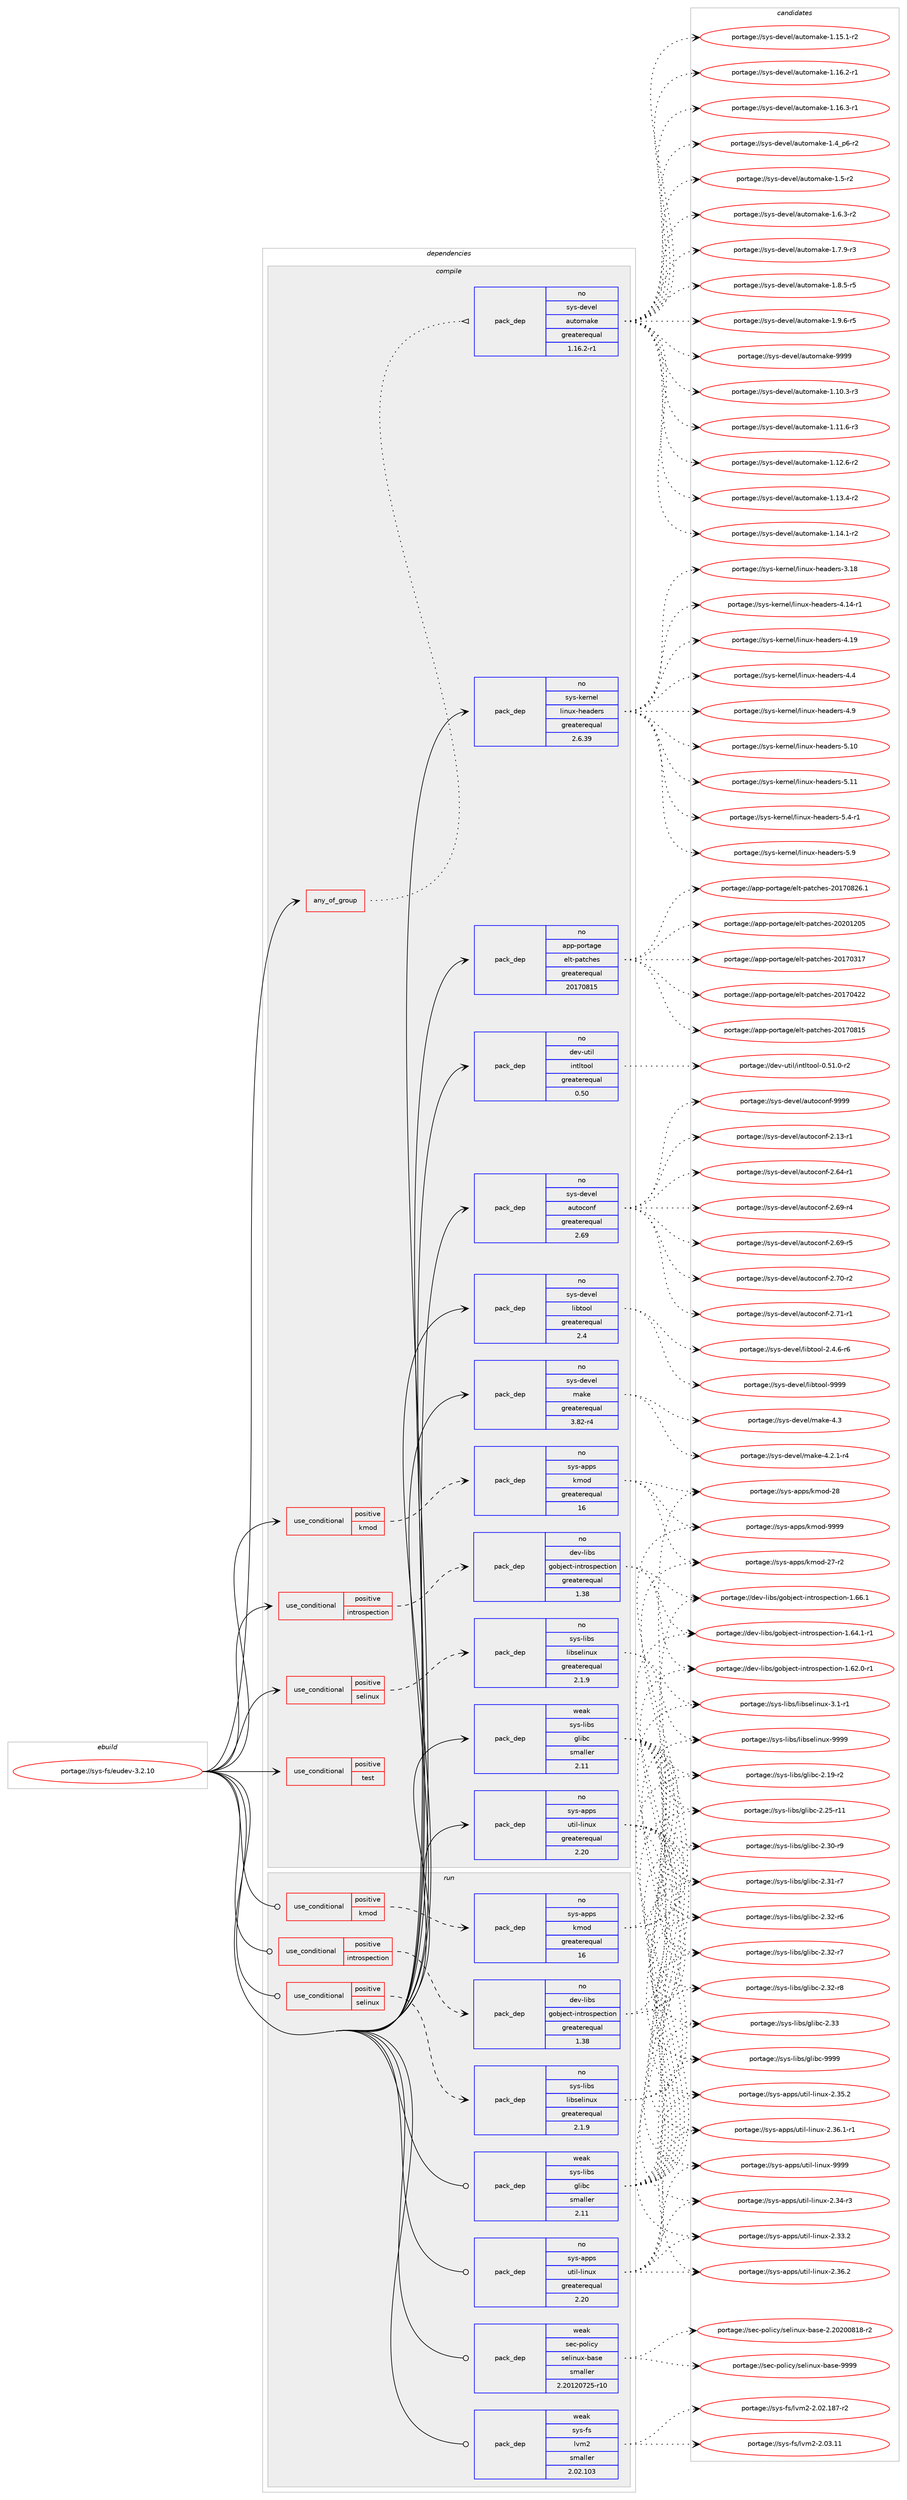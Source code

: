 digraph prolog {

# *************
# Graph options
# *************

newrank=true;
concentrate=true;
compound=true;
graph [rankdir=LR,fontname=Helvetica,fontsize=10,ranksep=1.5];#, ranksep=2.5, nodesep=0.2];
edge  [arrowhead=vee];
node  [fontname=Helvetica,fontsize=10];

# **********
# The ebuild
# **********

subgraph cluster_leftcol {
color=gray;
rank=same;
label=<<i>ebuild</i>>;
id [label="portage://sys-fs/eudev-3.2.10", color=red, width=4, href="../sys-fs/eudev-3.2.10.svg"];
}

# ****************
# The dependencies
# ****************

subgraph cluster_midcol {
color=gray;
label=<<i>dependencies</i>>;
subgraph cluster_compile {
fillcolor="#eeeeee";
style=filled;
label=<<i>compile</i>>;
subgraph any49 {
dependency2953 [label=<<TABLE BORDER="0" CELLBORDER="1" CELLSPACING="0" CELLPADDING="4"><TR><TD CELLPADDING="10">any_of_group</TD></TR></TABLE>>, shape=none, color=red];subgraph pack943 {
dependency2954 [label=<<TABLE BORDER="0" CELLBORDER="1" CELLSPACING="0" CELLPADDING="4" WIDTH="220"><TR><TD ROWSPAN="6" CELLPADDING="30">pack_dep</TD></TR><TR><TD WIDTH="110">no</TD></TR><TR><TD>sys-devel</TD></TR><TR><TD>automake</TD></TR><TR><TD>greaterequal</TD></TR><TR><TD>1.16.2-r1</TD></TR></TABLE>>, shape=none, color=blue];
}
dependency2953:e -> dependency2954:w [weight=20,style="dotted",arrowhead="oinv"];
}
id:e -> dependency2953:w [weight=20,style="solid",arrowhead="vee"];
subgraph cond1961 {
dependency2955 [label=<<TABLE BORDER="0" CELLBORDER="1" CELLSPACING="0" CELLPADDING="4"><TR><TD ROWSPAN="3" CELLPADDING="10">use_conditional</TD></TR><TR><TD>positive</TD></TR><TR><TD>introspection</TD></TR></TABLE>>, shape=none, color=red];
subgraph pack944 {
dependency2956 [label=<<TABLE BORDER="0" CELLBORDER="1" CELLSPACING="0" CELLPADDING="4" WIDTH="220"><TR><TD ROWSPAN="6" CELLPADDING="30">pack_dep</TD></TR><TR><TD WIDTH="110">no</TD></TR><TR><TD>dev-libs</TD></TR><TR><TD>gobject-introspection</TD></TR><TR><TD>greaterequal</TD></TR><TR><TD>1.38</TD></TR></TABLE>>, shape=none, color=blue];
}
dependency2955:e -> dependency2956:w [weight=20,style="dashed",arrowhead="vee"];
}
id:e -> dependency2955:w [weight=20,style="solid",arrowhead="vee"];
subgraph cond1962 {
dependency2957 [label=<<TABLE BORDER="0" CELLBORDER="1" CELLSPACING="0" CELLPADDING="4"><TR><TD ROWSPAN="3" CELLPADDING="10">use_conditional</TD></TR><TR><TD>positive</TD></TR><TR><TD>kmod</TD></TR></TABLE>>, shape=none, color=red];
subgraph pack945 {
dependency2958 [label=<<TABLE BORDER="0" CELLBORDER="1" CELLSPACING="0" CELLPADDING="4" WIDTH="220"><TR><TD ROWSPAN="6" CELLPADDING="30">pack_dep</TD></TR><TR><TD WIDTH="110">no</TD></TR><TR><TD>sys-apps</TD></TR><TR><TD>kmod</TD></TR><TR><TD>greaterequal</TD></TR><TR><TD>16</TD></TR></TABLE>>, shape=none, color=blue];
}
dependency2957:e -> dependency2958:w [weight=20,style="dashed",arrowhead="vee"];
}
id:e -> dependency2957:w [weight=20,style="solid",arrowhead="vee"];
subgraph cond1963 {
dependency2959 [label=<<TABLE BORDER="0" CELLBORDER="1" CELLSPACING="0" CELLPADDING="4"><TR><TD ROWSPAN="3" CELLPADDING="10">use_conditional</TD></TR><TR><TD>positive</TD></TR><TR><TD>selinux</TD></TR></TABLE>>, shape=none, color=red];
subgraph pack946 {
dependency2960 [label=<<TABLE BORDER="0" CELLBORDER="1" CELLSPACING="0" CELLPADDING="4" WIDTH="220"><TR><TD ROWSPAN="6" CELLPADDING="30">pack_dep</TD></TR><TR><TD WIDTH="110">no</TD></TR><TR><TD>sys-libs</TD></TR><TR><TD>libselinux</TD></TR><TR><TD>greaterequal</TD></TR><TR><TD>2.1.9</TD></TR></TABLE>>, shape=none, color=blue];
}
dependency2959:e -> dependency2960:w [weight=20,style="dashed",arrowhead="vee"];
}
id:e -> dependency2959:w [weight=20,style="solid",arrowhead="vee"];
subgraph cond1964 {
dependency2961 [label=<<TABLE BORDER="0" CELLBORDER="1" CELLSPACING="0" CELLPADDING="4"><TR><TD ROWSPAN="3" CELLPADDING="10">use_conditional</TD></TR><TR><TD>positive</TD></TR><TR><TD>test</TD></TR></TABLE>>, shape=none, color=red];
# *** BEGIN UNKNOWN DEPENDENCY TYPE (TODO) ***
# dependency2961 -> package_dependency(portage://sys-fs/eudev-3.2.10,install,no,app-text,tree,none,[,,],[],[])
# *** END UNKNOWN DEPENDENCY TYPE (TODO) ***

# *** BEGIN UNKNOWN DEPENDENCY TYPE (TODO) ***
# dependency2961 -> package_dependency(portage://sys-fs/eudev-3.2.10,install,no,dev-lang,perl,none,[,,],[],[])
# *** END UNKNOWN DEPENDENCY TYPE (TODO) ***

}
id:e -> dependency2961:w [weight=20,style="solid",arrowhead="vee"];
subgraph pack947 {
dependency2962 [label=<<TABLE BORDER="0" CELLBORDER="1" CELLSPACING="0" CELLPADDING="4" WIDTH="220"><TR><TD ROWSPAN="6" CELLPADDING="30">pack_dep</TD></TR><TR><TD WIDTH="110">no</TD></TR><TR><TD>app-portage</TD></TR><TR><TD>elt-patches</TD></TR><TR><TD>greaterequal</TD></TR><TR><TD>20170815</TD></TR></TABLE>>, shape=none, color=blue];
}
id:e -> dependency2962:w [weight=20,style="solid",arrowhead="vee"];
# *** BEGIN UNKNOWN DEPENDENCY TYPE (TODO) ***
# id -> package_dependency(portage://sys-fs/eudev-3.2.10,install,no,dev-util,gperf,none,[,,],[],[])
# *** END UNKNOWN DEPENDENCY TYPE (TODO) ***

subgraph pack948 {
dependency2963 [label=<<TABLE BORDER="0" CELLBORDER="1" CELLSPACING="0" CELLPADDING="4" WIDTH="220"><TR><TD ROWSPAN="6" CELLPADDING="30">pack_dep</TD></TR><TR><TD WIDTH="110">no</TD></TR><TR><TD>dev-util</TD></TR><TR><TD>intltool</TD></TR><TR><TD>greaterequal</TD></TR><TR><TD>0.50</TD></TR></TABLE>>, shape=none, color=blue];
}
id:e -> dependency2963:w [weight=20,style="solid",arrowhead="vee"];
subgraph pack949 {
dependency2964 [label=<<TABLE BORDER="0" CELLBORDER="1" CELLSPACING="0" CELLPADDING="4" WIDTH="220"><TR><TD ROWSPAN="6" CELLPADDING="30">pack_dep</TD></TR><TR><TD WIDTH="110">no</TD></TR><TR><TD>sys-apps</TD></TR><TR><TD>util-linux</TD></TR><TR><TD>greaterequal</TD></TR><TR><TD>2.20</TD></TR></TABLE>>, shape=none, color=blue];
}
id:e -> dependency2964:w [weight=20,style="solid",arrowhead="vee"];
subgraph pack950 {
dependency2965 [label=<<TABLE BORDER="0" CELLBORDER="1" CELLSPACING="0" CELLPADDING="4" WIDTH="220"><TR><TD ROWSPAN="6" CELLPADDING="30">pack_dep</TD></TR><TR><TD WIDTH="110">no</TD></TR><TR><TD>sys-devel</TD></TR><TR><TD>autoconf</TD></TR><TR><TD>greaterequal</TD></TR><TR><TD>2.69</TD></TR></TABLE>>, shape=none, color=blue];
}
id:e -> dependency2965:w [weight=20,style="solid",arrowhead="vee"];
subgraph pack951 {
dependency2966 [label=<<TABLE BORDER="0" CELLBORDER="1" CELLSPACING="0" CELLPADDING="4" WIDTH="220"><TR><TD ROWSPAN="6" CELLPADDING="30">pack_dep</TD></TR><TR><TD WIDTH="110">no</TD></TR><TR><TD>sys-devel</TD></TR><TR><TD>libtool</TD></TR><TR><TD>greaterequal</TD></TR><TR><TD>2.4</TD></TR></TABLE>>, shape=none, color=blue];
}
id:e -> dependency2966:w [weight=20,style="solid",arrowhead="vee"];
subgraph pack952 {
dependency2967 [label=<<TABLE BORDER="0" CELLBORDER="1" CELLSPACING="0" CELLPADDING="4" WIDTH="220"><TR><TD ROWSPAN="6" CELLPADDING="30">pack_dep</TD></TR><TR><TD WIDTH="110">no</TD></TR><TR><TD>sys-devel</TD></TR><TR><TD>make</TD></TR><TR><TD>greaterequal</TD></TR><TR><TD>3.82-r4</TD></TR></TABLE>>, shape=none, color=blue];
}
id:e -> dependency2967:w [weight=20,style="solid",arrowhead="vee"];
subgraph pack953 {
dependency2968 [label=<<TABLE BORDER="0" CELLBORDER="1" CELLSPACING="0" CELLPADDING="4" WIDTH="220"><TR><TD ROWSPAN="6" CELLPADDING="30">pack_dep</TD></TR><TR><TD WIDTH="110">no</TD></TR><TR><TD>sys-kernel</TD></TR><TR><TD>linux-headers</TD></TR><TR><TD>greaterequal</TD></TR><TR><TD>2.6.39</TD></TR></TABLE>>, shape=none, color=blue];
}
id:e -> dependency2968:w [weight=20,style="solid",arrowhead="vee"];
# *** BEGIN UNKNOWN DEPENDENCY TYPE (TODO) ***
# id -> package_dependency(portage://sys-fs/eudev-3.2.10,install,no,virtual,os-headers,none,[,,],[],[])
# *** END UNKNOWN DEPENDENCY TYPE (TODO) ***

# *** BEGIN UNKNOWN DEPENDENCY TYPE (TODO) ***
# id -> package_dependency(portage://sys-fs/eudev-3.2.10,install,no,virtual,pkgconfig,none,[,,],[],[])
# *** END UNKNOWN DEPENDENCY TYPE (TODO) ***

# *** BEGIN UNKNOWN DEPENDENCY TYPE (TODO) ***
# id -> package_dependency(portage://sys-fs/eudev-3.2.10,install,weak,sys-apps,gentoo-systemd-integration,none,[,,],[],[])
# *** END UNKNOWN DEPENDENCY TYPE (TODO) ***

# *** BEGIN UNKNOWN DEPENDENCY TYPE (TODO) ***
# id -> package_dependency(portage://sys-fs/eudev-3.2.10,install,weak,sys-apps,systemd,none,[,,],[],[])
# *** END UNKNOWN DEPENDENCY TYPE (TODO) ***

subgraph pack954 {
dependency2969 [label=<<TABLE BORDER="0" CELLBORDER="1" CELLSPACING="0" CELLPADDING="4" WIDTH="220"><TR><TD ROWSPAN="6" CELLPADDING="30">pack_dep</TD></TR><TR><TD WIDTH="110">weak</TD></TR><TR><TD>sys-libs</TD></TR><TR><TD>glibc</TD></TR><TR><TD>smaller</TD></TR><TR><TD>2.11</TD></TR></TABLE>>, shape=none, color=blue];
}
id:e -> dependency2969:w [weight=20,style="solid",arrowhead="vee"];
}
subgraph cluster_compileandrun {
fillcolor="#eeeeee";
style=filled;
label=<<i>compile and run</i>>;
}
subgraph cluster_run {
fillcolor="#eeeeee";
style=filled;
label=<<i>run</i>>;
subgraph cond1965 {
dependency2970 [label=<<TABLE BORDER="0" CELLBORDER="1" CELLSPACING="0" CELLPADDING="4"><TR><TD ROWSPAN="3" CELLPADDING="10">use_conditional</TD></TR><TR><TD>positive</TD></TR><TR><TD>introspection</TD></TR></TABLE>>, shape=none, color=red];
subgraph pack955 {
dependency2971 [label=<<TABLE BORDER="0" CELLBORDER="1" CELLSPACING="0" CELLPADDING="4" WIDTH="220"><TR><TD ROWSPAN="6" CELLPADDING="30">pack_dep</TD></TR><TR><TD WIDTH="110">no</TD></TR><TR><TD>dev-libs</TD></TR><TR><TD>gobject-introspection</TD></TR><TR><TD>greaterequal</TD></TR><TR><TD>1.38</TD></TR></TABLE>>, shape=none, color=blue];
}
dependency2970:e -> dependency2971:w [weight=20,style="dashed",arrowhead="vee"];
}
id:e -> dependency2970:w [weight=20,style="solid",arrowhead="odot"];
subgraph cond1966 {
dependency2972 [label=<<TABLE BORDER="0" CELLBORDER="1" CELLSPACING="0" CELLPADDING="4"><TR><TD ROWSPAN="3" CELLPADDING="10">use_conditional</TD></TR><TR><TD>positive</TD></TR><TR><TD>kmod</TD></TR></TABLE>>, shape=none, color=red];
subgraph pack956 {
dependency2973 [label=<<TABLE BORDER="0" CELLBORDER="1" CELLSPACING="0" CELLPADDING="4" WIDTH="220"><TR><TD ROWSPAN="6" CELLPADDING="30">pack_dep</TD></TR><TR><TD WIDTH="110">no</TD></TR><TR><TD>sys-apps</TD></TR><TR><TD>kmod</TD></TR><TR><TD>greaterequal</TD></TR><TR><TD>16</TD></TR></TABLE>>, shape=none, color=blue];
}
dependency2972:e -> dependency2973:w [weight=20,style="dashed",arrowhead="vee"];
}
id:e -> dependency2972:w [weight=20,style="solid",arrowhead="odot"];
subgraph cond1967 {
dependency2974 [label=<<TABLE BORDER="0" CELLBORDER="1" CELLSPACING="0" CELLPADDING="4"><TR><TD ROWSPAN="3" CELLPADDING="10">use_conditional</TD></TR><TR><TD>positive</TD></TR><TR><TD>selinux</TD></TR></TABLE>>, shape=none, color=red];
subgraph pack957 {
dependency2975 [label=<<TABLE BORDER="0" CELLBORDER="1" CELLSPACING="0" CELLPADDING="4" WIDTH="220"><TR><TD ROWSPAN="6" CELLPADDING="30">pack_dep</TD></TR><TR><TD WIDTH="110">no</TD></TR><TR><TD>sys-libs</TD></TR><TR><TD>libselinux</TD></TR><TR><TD>greaterequal</TD></TR><TR><TD>2.1.9</TD></TR></TABLE>>, shape=none, color=blue];
}
dependency2974:e -> dependency2975:w [weight=20,style="dashed",arrowhead="vee"];
}
id:e -> dependency2974:w [weight=20,style="solid",arrowhead="odot"];
# *** BEGIN UNKNOWN DEPENDENCY TYPE (TODO) ***
# id -> package_dependency(portage://sys-fs/eudev-3.2.10,run,no,acct-group,input,none,[,,],[],[])
# *** END UNKNOWN DEPENDENCY TYPE (TODO) ***

# *** BEGIN UNKNOWN DEPENDENCY TYPE (TODO) ***
# id -> package_dependency(portage://sys-fs/eudev-3.2.10,run,no,acct-group,kvm,none,[,,],[],[])
# *** END UNKNOWN DEPENDENCY TYPE (TODO) ***

# *** BEGIN UNKNOWN DEPENDENCY TYPE (TODO) ***
# id -> package_dependency(portage://sys-fs/eudev-3.2.10,run,no,acct-group,render,none,[,,],[],[])
# *** END UNKNOWN DEPENDENCY TYPE (TODO) ***

subgraph pack958 {
dependency2976 [label=<<TABLE BORDER="0" CELLBORDER="1" CELLSPACING="0" CELLPADDING="4" WIDTH="220"><TR><TD ROWSPAN="6" CELLPADDING="30">pack_dep</TD></TR><TR><TD WIDTH="110">no</TD></TR><TR><TD>sys-apps</TD></TR><TR><TD>util-linux</TD></TR><TR><TD>greaterequal</TD></TR><TR><TD>2.20</TD></TR></TABLE>>, shape=none, color=blue];
}
id:e -> dependency2976:w [weight=20,style="solid",arrowhead="odot"];
subgraph pack959 {
dependency2977 [label=<<TABLE BORDER="0" CELLBORDER="1" CELLSPACING="0" CELLPADDING="4" WIDTH="220"><TR><TD ROWSPAN="6" CELLPADDING="30">pack_dep</TD></TR><TR><TD WIDTH="110">weak</TD></TR><TR><TD>sec-policy</TD></TR><TR><TD>selinux-base</TD></TR><TR><TD>smaller</TD></TR><TR><TD>2.20120725-r10</TD></TR></TABLE>>, shape=none, color=blue];
}
id:e -> dependency2977:w [weight=20,style="solid",arrowhead="odot"];
# *** BEGIN UNKNOWN DEPENDENCY TYPE (TODO) ***
# id -> package_dependency(portage://sys-fs/eudev-3.2.10,run,weak,sys-apps,gentoo-systemd-integration,none,[,,],[],[])
# *** END UNKNOWN DEPENDENCY TYPE (TODO) ***

# *** BEGIN UNKNOWN DEPENDENCY TYPE (TODO) ***
# id -> package_dependency(portage://sys-fs/eudev-3.2.10,run,weak,sys-apps,systemd,none,[,,],[],[])
# *** END UNKNOWN DEPENDENCY TYPE (TODO) ***

subgraph pack960 {
dependency2978 [label=<<TABLE BORDER="0" CELLBORDER="1" CELLSPACING="0" CELLPADDING="4" WIDTH="220"><TR><TD ROWSPAN="6" CELLPADDING="30">pack_dep</TD></TR><TR><TD WIDTH="110">weak</TD></TR><TR><TD>sys-fs</TD></TR><TR><TD>lvm2</TD></TR><TR><TD>smaller</TD></TR><TR><TD>2.02.103</TD></TR></TABLE>>, shape=none, color=blue];
}
id:e -> dependency2978:w [weight=20,style="solid",arrowhead="odot"];
# *** BEGIN UNKNOWN DEPENDENCY TYPE (TODO) ***
# id -> package_dependency(portage://sys-fs/eudev-3.2.10,run,weak,sys-fs,udev,none,[,,],[],[])
# *** END UNKNOWN DEPENDENCY TYPE (TODO) ***

subgraph pack961 {
dependency2979 [label=<<TABLE BORDER="0" CELLBORDER="1" CELLSPACING="0" CELLPADDING="4" WIDTH="220"><TR><TD ROWSPAN="6" CELLPADDING="30">pack_dep</TD></TR><TR><TD WIDTH="110">weak</TD></TR><TR><TD>sys-libs</TD></TR><TR><TD>glibc</TD></TR><TR><TD>smaller</TD></TR><TR><TD>2.11</TD></TR></TABLE>>, shape=none, color=blue];
}
id:e -> dependency2979:w [weight=20,style="solid",arrowhead="odot"];
}
}

# **************
# The candidates
# **************

subgraph cluster_choices {
rank=same;
color=gray;
label=<<i>candidates</i>>;

subgraph choice943 {
color=black;
nodesep=1;
choice11512111545100101118101108479711711611110997107101454946494846514511451 [label="portage://sys-devel/automake-1.10.3-r3", color=red, width=4,href="../sys-devel/automake-1.10.3-r3.svg"];
choice11512111545100101118101108479711711611110997107101454946494946544511451 [label="portage://sys-devel/automake-1.11.6-r3", color=red, width=4,href="../sys-devel/automake-1.11.6-r3.svg"];
choice11512111545100101118101108479711711611110997107101454946495046544511450 [label="portage://sys-devel/automake-1.12.6-r2", color=red, width=4,href="../sys-devel/automake-1.12.6-r2.svg"];
choice11512111545100101118101108479711711611110997107101454946495146524511450 [label="portage://sys-devel/automake-1.13.4-r2", color=red, width=4,href="../sys-devel/automake-1.13.4-r2.svg"];
choice11512111545100101118101108479711711611110997107101454946495246494511450 [label="portage://sys-devel/automake-1.14.1-r2", color=red, width=4,href="../sys-devel/automake-1.14.1-r2.svg"];
choice11512111545100101118101108479711711611110997107101454946495346494511450 [label="portage://sys-devel/automake-1.15.1-r2", color=red, width=4,href="../sys-devel/automake-1.15.1-r2.svg"];
choice11512111545100101118101108479711711611110997107101454946495446504511449 [label="portage://sys-devel/automake-1.16.2-r1", color=red, width=4,href="../sys-devel/automake-1.16.2-r1.svg"];
choice11512111545100101118101108479711711611110997107101454946495446514511449 [label="portage://sys-devel/automake-1.16.3-r1", color=red, width=4,href="../sys-devel/automake-1.16.3-r1.svg"];
choice115121115451001011181011084797117116111109971071014549465295112544511450 [label="portage://sys-devel/automake-1.4_p6-r2", color=red, width=4,href="../sys-devel/automake-1.4_p6-r2.svg"];
choice11512111545100101118101108479711711611110997107101454946534511450 [label="portage://sys-devel/automake-1.5-r2", color=red, width=4,href="../sys-devel/automake-1.5-r2.svg"];
choice115121115451001011181011084797117116111109971071014549465446514511450 [label="portage://sys-devel/automake-1.6.3-r2", color=red, width=4,href="../sys-devel/automake-1.6.3-r2.svg"];
choice115121115451001011181011084797117116111109971071014549465546574511451 [label="portage://sys-devel/automake-1.7.9-r3", color=red, width=4,href="../sys-devel/automake-1.7.9-r3.svg"];
choice115121115451001011181011084797117116111109971071014549465646534511453 [label="portage://sys-devel/automake-1.8.5-r5", color=red, width=4,href="../sys-devel/automake-1.8.5-r5.svg"];
choice115121115451001011181011084797117116111109971071014549465746544511453 [label="portage://sys-devel/automake-1.9.6-r5", color=red, width=4,href="../sys-devel/automake-1.9.6-r5.svg"];
choice115121115451001011181011084797117116111109971071014557575757 [label="portage://sys-devel/automake-9999", color=red, width=4,href="../sys-devel/automake-9999.svg"];
dependency2954:e -> choice11512111545100101118101108479711711611110997107101454946494846514511451:w [style=dotted,weight="100"];
dependency2954:e -> choice11512111545100101118101108479711711611110997107101454946494946544511451:w [style=dotted,weight="100"];
dependency2954:e -> choice11512111545100101118101108479711711611110997107101454946495046544511450:w [style=dotted,weight="100"];
dependency2954:e -> choice11512111545100101118101108479711711611110997107101454946495146524511450:w [style=dotted,weight="100"];
dependency2954:e -> choice11512111545100101118101108479711711611110997107101454946495246494511450:w [style=dotted,weight="100"];
dependency2954:e -> choice11512111545100101118101108479711711611110997107101454946495346494511450:w [style=dotted,weight="100"];
dependency2954:e -> choice11512111545100101118101108479711711611110997107101454946495446504511449:w [style=dotted,weight="100"];
dependency2954:e -> choice11512111545100101118101108479711711611110997107101454946495446514511449:w [style=dotted,weight="100"];
dependency2954:e -> choice115121115451001011181011084797117116111109971071014549465295112544511450:w [style=dotted,weight="100"];
dependency2954:e -> choice11512111545100101118101108479711711611110997107101454946534511450:w [style=dotted,weight="100"];
dependency2954:e -> choice115121115451001011181011084797117116111109971071014549465446514511450:w [style=dotted,weight="100"];
dependency2954:e -> choice115121115451001011181011084797117116111109971071014549465546574511451:w [style=dotted,weight="100"];
dependency2954:e -> choice115121115451001011181011084797117116111109971071014549465646534511453:w [style=dotted,weight="100"];
dependency2954:e -> choice115121115451001011181011084797117116111109971071014549465746544511453:w [style=dotted,weight="100"];
dependency2954:e -> choice115121115451001011181011084797117116111109971071014557575757:w [style=dotted,weight="100"];
}
subgraph choice944 {
color=black;
nodesep=1;
choice10010111845108105981154710311198106101991164510511011611411111511210199116105111110454946545046484511449 [label="portage://dev-libs/gobject-introspection-1.62.0-r1", color=red, width=4,href="../dev-libs/gobject-introspection-1.62.0-r1.svg"];
choice10010111845108105981154710311198106101991164510511011611411111511210199116105111110454946545246494511449 [label="portage://dev-libs/gobject-introspection-1.64.1-r1", color=red, width=4,href="../dev-libs/gobject-introspection-1.64.1-r1.svg"];
choice1001011184510810598115471031119810610199116451051101161141111151121019911610511111045494654544649 [label="portage://dev-libs/gobject-introspection-1.66.1", color=red, width=4,href="../dev-libs/gobject-introspection-1.66.1.svg"];
dependency2956:e -> choice10010111845108105981154710311198106101991164510511011611411111511210199116105111110454946545046484511449:w [style=dotted,weight="100"];
dependency2956:e -> choice10010111845108105981154710311198106101991164510511011611411111511210199116105111110454946545246494511449:w [style=dotted,weight="100"];
dependency2956:e -> choice1001011184510810598115471031119810610199116451051101161141111151121019911610511111045494654544649:w [style=dotted,weight="100"];
}
subgraph choice945 {
color=black;
nodesep=1;
choice1151211154597112112115471071091111004550554511450 [label="portage://sys-apps/kmod-27-r2", color=red, width=4,href="../sys-apps/kmod-27-r2.svg"];
choice115121115459711211211547107109111100455056 [label="portage://sys-apps/kmod-28", color=red, width=4,href="../sys-apps/kmod-28.svg"];
choice1151211154597112112115471071091111004557575757 [label="portage://sys-apps/kmod-9999", color=red, width=4,href="../sys-apps/kmod-9999.svg"];
dependency2958:e -> choice1151211154597112112115471071091111004550554511450:w [style=dotted,weight="100"];
dependency2958:e -> choice115121115459711211211547107109111100455056:w [style=dotted,weight="100"];
dependency2958:e -> choice1151211154597112112115471071091111004557575757:w [style=dotted,weight="100"];
}
subgraph choice946 {
color=black;
nodesep=1;
choice11512111545108105981154710810598115101108105110117120455146494511449 [label="portage://sys-libs/libselinux-3.1-r1", color=red, width=4,href="../sys-libs/libselinux-3.1-r1.svg"];
choice115121115451081059811547108105981151011081051101171204557575757 [label="portage://sys-libs/libselinux-9999", color=red, width=4,href="../sys-libs/libselinux-9999.svg"];
dependency2960:e -> choice11512111545108105981154710810598115101108105110117120455146494511449:w [style=dotted,weight="100"];
dependency2960:e -> choice115121115451081059811547108105981151011081051101171204557575757:w [style=dotted,weight="100"];
}
subgraph choice947 {
color=black;
nodesep=1;
choice97112112451121111141169710310147101108116451129711699104101115455048495548514955 [label="portage://app-portage/elt-patches-20170317", color=red, width=4,href="../app-portage/elt-patches-20170317.svg"];
choice97112112451121111141169710310147101108116451129711699104101115455048495548525050 [label="portage://app-portage/elt-patches-20170422", color=red, width=4,href="../app-portage/elt-patches-20170422.svg"];
choice97112112451121111141169710310147101108116451129711699104101115455048495548564953 [label="portage://app-portage/elt-patches-20170815", color=red, width=4,href="../app-portage/elt-patches-20170815.svg"];
choice971121124511211111411697103101471011081164511297116991041011154550484955485650544649 [label="portage://app-portage/elt-patches-20170826.1", color=red, width=4,href="../app-portage/elt-patches-20170826.1.svg"];
choice97112112451121111141169710310147101108116451129711699104101115455048504849504853 [label="portage://app-portage/elt-patches-20201205", color=red, width=4,href="../app-portage/elt-patches-20201205.svg"];
dependency2962:e -> choice97112112451121111141169710310147101108116451129711699104101115455048495548514955:w [style=dotted,weight="100"];
dependency2962:e -> choice97112112451121111141169710310147101108116451129711699104101115455048495548525050:w [style=dotted,weight="100"];
dependency2962:e -> choice97112112451121111141169710310147101108116451129711699104101115455048495548564953:w [style=dotted,weight="100"];
dependency2962:e -> choice971121124511211111411697103101471011081164511297116991041011154550484955485650544649:w [style=dotted,weight="100"];
dependency2962:e -> choice97112112451121111141169710310147101108116451129711699104101115455048504849504853:w [style=dotted,weight="100"];
}
subgraph choice948 {
color=black;
nodesep=1;
choice1001011184511711610510847105110116108116111111108454846534946484511450 [label="portage://dev-util/intltool-0.51.0-r2", color=red, width=4,href="../dev-util/intltool-0.51.0-r2.svg"];
dependency2963:e -> choice1001011184511711610510847105110116108116111111108454846534946484511450:w [style=dotted,weight="100"];
}
subgraph choice949 {
color=black;
nodesep=1;
choice1151211154597112112115471171161051084510810511011712045504651514650 [label="portage://sys-apps/util-linux-2.33.2", color=red, width=4,href="../sys-apps/util-linux-2.33.2.svg"];
choice1151211154597112112115471171161051084510810511011712045504651524511451 [label="portage://sys-apps/util-linux-2.34-r3", color=red, width=4,href="../sys-apps/util-linux-2.34-r3.svg"];
choice1151211154597112112115471171161051084510810511011712045504651534650 [label="portage://sys-apps/util-linux-2.35.2", color=red, width=4,href="../sys-apps/util-linux-2.35.2.svg"];
choice11512111545971121121154711711610510845108105110117120455046515446494511449 [label="portage://sys-apps/util-linux-2.36.1-r1", color=red, width=4,href="../sys-apps/util-linux-2.36.1-r1.svg"];
choice1151211154597112112115471171161051084510810511011712045504651544650 [label="portage://sys-apps/util-linux-2.36.2", color=red, width=4,href="../sys-apps/util-linux-2.36.2.svg"];
choice115121115459711211211547117116105108451081051101171204557575757 [label="portage://sys-apps/util-linux-9999", color=red, width=4,href="../sys-apps/util-linux-9999.svg"];
dependency2964:e -> choice1151211154597112112115471171161051084510810511011712045504651514650:w [style=dotted,weight="100"];
dependency2964:e -> choice1151211154597112112115471171161051084510810511011712045504651524511451:w [style=dotted,weight="100"];
dependency2964:e -> choice1151211154597112112115471171161051084510810511011712045504651534650:w [style=dotted,weight="100"];
dependency2964:e -> choice11512111545971121121154711711610510845108105110117120455046515446494511449:w [style=dotted,weight="100"];
dependency2964:e -> choice1151211154597112112115471171161051084510810511011712045504651544650:w [style=dotted,weight="100"];
dependency2964:e -> choice115121115459711211211547117116105108451081051101171204557575757:w [style=dotted,weight="100"];
}
subgraph choice950 {
color=black;
nodesep=1;
choice1151211154510010111810110847971171161119911111010245504649514511449 [label="portage://sys-devel/autoconf-2.13-r1", color=red, width=4,href="../sys-devel/autoconf-2.13-r1.svg"];
choice1151211154510010111810110847971171161119911111010245504654524511449 [label="portage://sys-devel/autoconf-2.64-r1", color=red, width=4,href="../sys-devel/autoconf-2.64-r1.svg"];
choice1151211154510010111810110847971171161119911111010245504654574511452 [label="portage://sys-devel/autoconf-2.69-r4", color=red, width=4,href="../sys-devel/autoconf-2.69-r4.svg"];
choice1151211154510010111810110847971171161119911111010245504654574511453 [label="portage://sys-devel/autoconf-2.69-r5", color=red, width=4,href="../sys-devel/autoconf-2.69-r5.svg"];
choice1151211154510010111810110847971171161119911111010245504655484511450 [label="portage://sys-devel/autoconf-2.70-r2", color=red, width=4,href="../sys-devel/autoconf-2.70-r2.svg"];
choice1151211154510010111810110847971171161119911111010245504655494511449 [label="portage://sys-devel/autoconf-2.71-r1", color=red, width=4,href="../sys-devel/autoconf-2.71-r1.svg"];
choice115121115451001011181011084797117116111991111101024557575757 [label="portage://sys-devel/autoconf-9999", color=red, width=4,href="../sys-devel/autoconf-9999.svg"];
dependency2965:e -> choice1151211154510010111810110847971171161119911111010245504649514511449:w [style=dotted,weight="100"];
dependency2965:e -> choice1151211154510010111810110847971171161119911111010245504654524511449:w [style=dotted,weight="100"];
dependency2965:e -> choice1151211154510010111810110847971171161119911111010245504654574511452:w [style=dotted,weight="100"];
dependency2965:e -> choice1151211154510010111810110847971171161119911111010245504654574511453:w [style=dotted,weight="100"];
dependency2965:e -> choice1151211154510010111810110847971171161119911111010245504655484511450:w [style=dotted,weight="100"];
dependency2965:e -> choice1151211154510010111810110847971171161119911111010245504655494511449:w [style=dotted,weight="100"];
dependency2965:e -> choice115121115451001011181011084797117116111991111101024557575757:w [style=dotted,weight="100"];
}
subgraph choice951 {
color=black;
nodesep=1;
choice1151211154510010111810110847108105981161111111084550465246544511454 [label="portage://sys-devel/libtool-2.4.6-r6", color=red, width=4,href="../sys-devel/libtool-2.4.6-r6.svg"];
choice1151211154510010111810110847108105981161111111084557575757 [label="portage://sys-devel/libtool-9999", color=red, width=4,href="../sys-devel/libtool-9999.svg"];
dependency2966:e -> choice1151211154510010111810110847108105981161111111084550465246544511454:w [style=dotted,weight="100"];
dependency2966:e -> choice1151211154510010111810110847108105981161111111084557575757:w [style=dotted,weight="100"];
}
subgraph choice952 {
color=black;
nodesep=1;
choice1151211154510010111810110847109971071014552465046494511452 [label="portage://sys-devel/make-4.2.1-r4", color=red, width=4,href="../sys-devel/make-4.2.1-r4.svg"];
choice11512111545100101118101108471099710710145524651 [label="portage://sys-devel/make-4.3", color=red, width=4,href="../sys-devel/make-4.3.svg"];
dependency2967:e -> choice1151211154510010111810110847109971071014552465046494511452:w [style=dotted,weight="100"];
dependency2967:e -> choice11512111545100101118101108471099710710145524651:w [style=dotted,weight="100"];
}
subgraph choice953 {
color=black;
nodesep=1;
choice115121115451071011141101011084710810511011712045104101971001011141154551464956 [label="portage://sys-kernel/linux-headers-3.18", color=red, width=4,href="../sys-kernel/linux-headers-3.18.svg"];
choice1151211154510710111411010110847108105110117120451041019710010111411545524649524511449 [label="portage://sys-kernel/linux-headers-4.14-r1", color=red, width=4,href="../sys-kernel/linux-headers-4.14-r1.svg"];
choice115121115451071011141101011084710810511011712045104101971001011141154552464957 [label="portage://sys-kernel/linux-headers-4.19", color=red, width=4,href="../sys-kernel/linux-headers-4.19.svg"];
choice1151211154510710111411010110847108105110117120451041019710010111411545524652 [label="portage://sys-kernel/linux-headers-4.4", color=red, width=4,href="../sys-kernel/linux-headers-4.4.svg"];
choice1151211154510710111411010110847108105110117120451041019710010111411545524657 [label="portage://sys-kernel/linux-headers-4.9", color=red, width=4,href="../sys-kernel/linux-headers-4.9.svg"];
choice115121115451071011141101011084710810511011712045104101971001011141154553464948 [label="portage://sys-kernel/linux-headers-5.10", color=red, width=4,href="../sys-kernel/linux-headers-5.10.svg"];
choice115121115451071011141101011084710810511011712045104101971001011141154553464949 [label="portage://sys-kernel/linux-headers-5.11", color=red, width=4,href="../sys-kernel/linux-headers-5.11.svg"];
choice11512111545107101114110101108471081051101171204510410197100101114115455346524511449 [label="portage://sys-kernel/linux-headers-5.4-r1", color=red, width=4,href="../sys-kernel/linux-headers-5.4-r1.svg"];
choice1151211154510710111411010110847108105110117120451041019710010111411545534657 [label="portage://sys-kernel/linux-headers-5.9", color=red, width=4,href="../sys-kernel/linux-headers-5.9.svg"];
dependency2968:e -> choice115121115451071011141101011084710810511011712045104101971001011141154551464956:w [style=dotted,weight="100"];
dependency2968:e -> choice1151211154510710111411010110847108105110117120451041019710010111411545524649524511449:w [style=dotted,weight="100"];
dependency2968:e -> choice115121115451071011141101011084710810511011712045104101971001011141154552464957:w [style=dotted,weight="100"];
dependency2968:e -> choice1151211154510710111411010110847108105110117120451041019710010111411545524652:w [style=dotted,weight="100"];
dependency2968:e -> choice1151211154510710111411010110847108105110117120451041019710010111411545524657:w [style=dotted,weight="100"];
dependency2968:e -> choice115121115451071011141101011084710810511011712045104101971001011141154553464948:w [style=dotted,weight="100"];
dependency2968:e -> choice115121115451071011141101011084710810511011712045104101971001011141154553464949:w [style=dotted,weight="100"];
dependency2968:e -> choice11512111545107101114110101108471081051101171204510410197100101114115455346524511449:w [style=dotted,weight="100"];
dependency2968:e -> choice1151211154510710111411010110847108105110117120451041019710010111411545534657:w [style=dotted,weight="100"];
}
subgraph choice954 {
color=black;
nodesep=1;
choice115121115451081059811547103108105989945504649574511450 [label="portage://sys-libs/glibc-2.19-r2", color=red, width=4,href="../sys-libs/glibc-2.19-r2.svg"];
choice11512111545108105981154710310810598994550465053451144949 [label="portage://sys-libs/glibc-2.25-r11", color=red, width=4,href="../sys-libs/glibc-2.25-r11.svg"];
choice115121115451081059811547103108105989945504651484511457 [label="portage://sys-libs/glibc-2.30-r9", color=red, width=4,href="../sys-libs/glibc-2.30-r9.svg"];
choice115121115451081059811547103108105989945504651494511455 [label="portage://sys-libs/glibc-2.31-r7", color=red, width=4,href="../sys-libs/glibc-2.31-r7.svg"];
choice115121115451081059811547103108105989945504651504511454 [label="portage://sys-libs/glibc-2.32-r6", color=red, width=4,href="../sys-libs/glibc-2.32-r6.svg"];
choice115121115451081059811547103108105989945504651504511455 [label="portage://sys-libs/glibc-2.32-r7", color=red, width=4,href="../sys-libs/glibc-2.32-r7.svg"];
choice115121115451081059811547103108105989945504651504511456 [label="portage://sys-libs/glibc-2.32-r8", color=red, width=4,href="../sys-libs/glibc-2.32-r8.svg"];
choice11512111545108105981154710310810598994550465151 [label="portage://sys-libs/glibc-2.33", color=red, width=4,href="../sys-libs/glibc-2.33.svg"];
choice11512111545108105981154710310810598994557575757 [label="portage://sys-libs/glibc-9999", color=red, width=4,href="../sys-libs/glibc-9999.svg"];
dependency2969:e -> choice115121115451081059811547103108105989945504649574511450:w [style=dotted,weight="100"];
dependency2969:e -> choice11512111545108105981154710310810598994550465053451144949:w [style=dotted,weight="100"];
dependency2969:e -> choice115121115451081059811547103108105989945504651484511457:w [style=dotted,weight="100"];
dependency2969:e -> choice115121115451081059811547103108105989945504651494511455:w [style=dotted,weight="100"];
dependency2969:e -> choice115121115451081059811547103108105989945504651504511454:w [style=dotted,weight="100"];
dependency2969:e -> choice115121115451081059811547103108105989945504651504511455:w [style=dotted,weight="100"];
dependency2969:e -> choice115121115451081059811547103108105989945504651504511456:w [style=dotted,weight="100"];
dependency2969:e -> choice11512111545108105981154710310810598994550465151:w [style=dotted,weight="100"];
dependency2969:e -> choice11512111545108105981154710310810598994557575757:w [style=dotted,weight="100"];
}
subgraph choice955 {
color=black;
nodesep=1;
choice10010111845108105981154710311198106101991164510511011611411111511210199116105111110454946545046484511449 [label="portage://dev-libs/gobject-introspection-1.62.0-r1", color=red, width=4,href="../dev-libs/gobject-introspection-1.62.0-r1.svg"];
choice10010111845108105981154710311198106101991164510511011611411111511210199116105111110454946545246494511449 [label="portage://dev-libs/gobject-introspection-1.64.1-r1", color=red, width=4,href="../dev-libs/gobject-introspection-1.64.1-r1.svg"];
choice1001011184510810598115471031119810610199116451051101161141111151121019911610511111045494654544649 [label="portage://dev-libs/gobject-introspection-1.66.1", color=red, width=4,href="../dev-libs/gobject-introspection-1.66.1.svg"];
dependency2971:e -> choice10010111845108105981154710311198106101991164510511011611411111511210199116105111110454946545046484511449:w [style=dotted,weight="100"];
dependency2971:e -> choice10010111845108105981154710311198106101991164510511011611411111511210199116105111110454946545246494511449:w [style=dotted,weight="100"];
dependency2971:e -> choice1001011184510810598115471031119810610199116451051101161141111151121019911610511111045494654544649:w [style=dotted,weight="100"];
}
subgraph choice956 {
color=black;
nodesep=1;
choice1151211154597112112115471071091111004550554511450 [label="portage://sys-apps/kmod-27-r2", color=red, width=4,href="../sys-apps/kmod-27-r2.svg"];
choice115121115459711211211547107109111100455056 [label="portage://sys-apps/kmod-28", color=red, width=4,href="../sys-apps/kmod-28.svg"];
choice1151211154597112112115471071091111004557575757 [label="portage://sys-apps/kmod-9999", color=red, width=4,href="../sys-apps/kmod-9999.svg"];
dependency2973:e -> choice1151211154597112112115471071091111004550554511450:w [style=dotted,weight="100"];
dependency2973:e -> choice115121115459711211211547107109111100455056:w [style=dotted,weight="100"];
dependency2973:e -> choice1151211154597112112115471071091111004557575757:w [style=dotted,weight="100"];
}
subgraph choice957 {
color=black;
nodesep=1;
choice11512111545108105981154710810598115101108105110117120455146494511449 [label="portage://sys-libs/libselinux-3.1-r1", color=red, width=4,href="../sys-libs/libselinux-3.1-r1.svg"];
choice115121115451081059811547108105981151011081051101171204557575757 [label="portage://sys-libs/libselinux-9999", color=red, width=4,href="../sys-libs/libselinux-9999.svg"];
dependency2975:e -> choice11512111545108105981154710810598115101108105110117120455146494511449:w [style=dotted,weight="100"];
dependency2975:e -> choice115121115451081059811547108105981151011081051101171204557575757:w [style=dotted,weight="100"];
}
subgraph choice958 {
color=black;
nodesep=1;
choice1151211154597112112115471171161051084510810511011712045504651514650 [label="portage://sys-apps/util-linux-2.33.2", color=red, width=4,href="../sys-apps/util-linux-2.33.2.svg"];
choice1151211154597112112115471171161051084510810511011712045504651524511451 [label="portage://sys-apps/util-linux-2.34-r3", color=red, width=4,href="../sys-apps/util-linux-2.34-r3.svg"];
choice1151211154597112112115471171161051084510810511011712045504651534650 [label="portage://sys-apps/util-linux-2.35.2", color=red, width=4,href="../sys-apps/util-linux-2.35.2.svg"];
choice11512111545971121121154711711610510845108105110117120455046515446494511449 [label="portage://sys-apps/util-linux-2.36.1-r1", color=red, width=4,href="../sys-apps/util-linux-2.36.1-r1.svg"];
choice1151211154597112112115471171161051084510810511011712045504651544650 [label="portage://sys-apps/util-linux-2.36.2", color=red, width=4,href="../sys-apps/util-linux-2.36.2.svg"];
choice115121115459711211211547117116105108451081051101171204557575757 [label="portage://sys-apps/util-linux-9999", color=red, width=4,href="../sys-apps/util-linux-9999.svg"];
dependency2976:e -> choice1151211154597112112115471171161051084510810511011712045504651514650:w [style=dotted,weight="100"];
dependency2976:e -> choice1151211154597112112115471171161051084510810511011712045504651524511451:w [style=dotted,weight="100"];
dependency2976:e -> choice1151211154597112112115471171161051084510810511011712045504651534650:w [style=dotted,weight="100"];
dependency2976:e -> choice11512111545971121121154711711610510845108105110117120455046515446494511449:w [style=dotted,weight="100"];
dependency2976:e -> choice1151211154597112112115471171161051084510810511011712045504651544650:w [style=dotted,weight="100"];
dependency2976:e -> choice115121115459711211211547117116105108451081051101171204557575757:w [style=dotted,weight="100"];
}
subgraph choice959 {
color=black;
nodesep=1;
choice1151019945112111108105991214711510110810511011712045989711510145504650485048485649564511450 [label="portage://sec-policy/selinux-base-2.20200818-r2", color=red, width=4,href="../sec-policy/selinux-base-2.20200818-r2.svg"];
choice115101994511211110810599121471151011081051101171204598971151014557575757 [label="portage://sec-policy/selinux-base-9999", color=red, width=4,href="../sec-policy/selinux-base-9999.svg"];
dependency2977:e -> choice1151019945112111108105991214711510110810511011712045989711510145504650485048485649564511450:w [style=dotted,weight="100"];
dependency2977:e -> choice115101994511211110810599121471151011081051101171204598971151014557575757:w [style=dotted,weight="100"];
}
subgraph choice960 {
color=black;
nodesep=1;
choice1151211154510211547108118109504550464850464956554511450 [label="portage://sys-fs/lvm2-2.02.187-r2", color=red, width=4,href="../sys-fs/lvm2-2.02.187-r2.svg"];
choice1151211154510211547108118109504550464851464949 [label="portage://sys-fs/lvm2-2.03.11", color=red, width=4,href="../sys-fs/lvm2-2.03.11.svg"];
dependency2978:e -> choice1151211154510211547108118109504550464850464956554511450:w [style=dotted,weight="100"];
dependency2978:e -> choice1151211154510211547108118109504550464851464949:w [style=dotted,weight="100"];
}
subgraph choice961 {
color=black;
nodesep=1;
choice115121115451081059811547103108105989945504649574511450 [label="portage://sys-libs/glibc-2.19-r2", color=red, width=4,href="../sys-libs/glibc-2.19-r2.svg"];
choice11512111545108105981154710310810598994550465053451144949 [label="portage://sys-libs/glibc-2.25-r11", color=red, width=4,href="../sys-libs/glibc-2.25-r11.svg"];
choice115121115451081059811547103108105989945504651484511457 [label="portage://sys-libs/glibc-2.30-r9", color=red, width=4,href="../sys-libs/glibc-2.30-r9.svg"];
choice115121115451081059811547103108105989945504651494511455 [label="portage://sys-libs/glibc-2.31-r7", color=red, width=4,href="../sys-libs/glibc-2.31-r7.svg"];
choice115121115451081059811547103108105989945504651504511454 [label="portage://sys-libs/glibc-2.32-r6", color=red, width=4,href="../sys-libs/glibc-2.32-r6.svg"];
choice115121115451081059811547103108105989945504651504511455 [label="portage://sys-libs/glibc-2.32-r7", color=red, width=4,href="../sys-libs/glibc-2.32-r7.svg"];
choice115121115451081059811547103108105989945504651504511456 [label="portage://sys-libs/glibc-2.32-r8", color=red, width=4,href="../sys-libs/glibc-2.32-r8.svg"];
choice11512111545108105981154710310810598994550465151 [label="portage://sys-libs/glibc-2.33", color=red, width=4,href="../sys-libs/glibc-2.33.svg"];
choice11512111545108105981154710310810598994557575757 [label="portage://sys-libs/glibc-9999", color=red, width=4,href="../sys-libs/glibc-9999.svg"];
dependency2979:e -> choice115121115451081059811547103108105989945504649574511450:w [style=dotted,weight="100"];
dependency2979:e -> choice11512111545108105981154710310810598994550465053451144949:w [style=dotted,weight="100"];
dependency2979:e -> choice115121115451081059811547103108105989945504651484511457:w [style=dotted,weight="100"];
dependency2979:e -> choice115121115451081059811547103108105989945504651494511455:w [style=dotted,weight="100"];
dependency2979:e -> choice115121115451081059811547103108105989945504651504511454:w [style=dotted,weight="100"];
dependency2979:e -> choice115121115451081059811547103108105989945504651504511455:w [style=dotted,weight="100"];
dependency2979:e -> choice115121115451081059811547103108105989945504651504511456:w [style=dotted,weight="100"];
dependency2979:e -> choice11512111545108105981154710310810598994550465151:w [style=dotted,weight="100"];
dependency2979:e -> choice11512111545108105981154710310810598994557575757:w [style=dotted,weight="100"];
}
}

}
